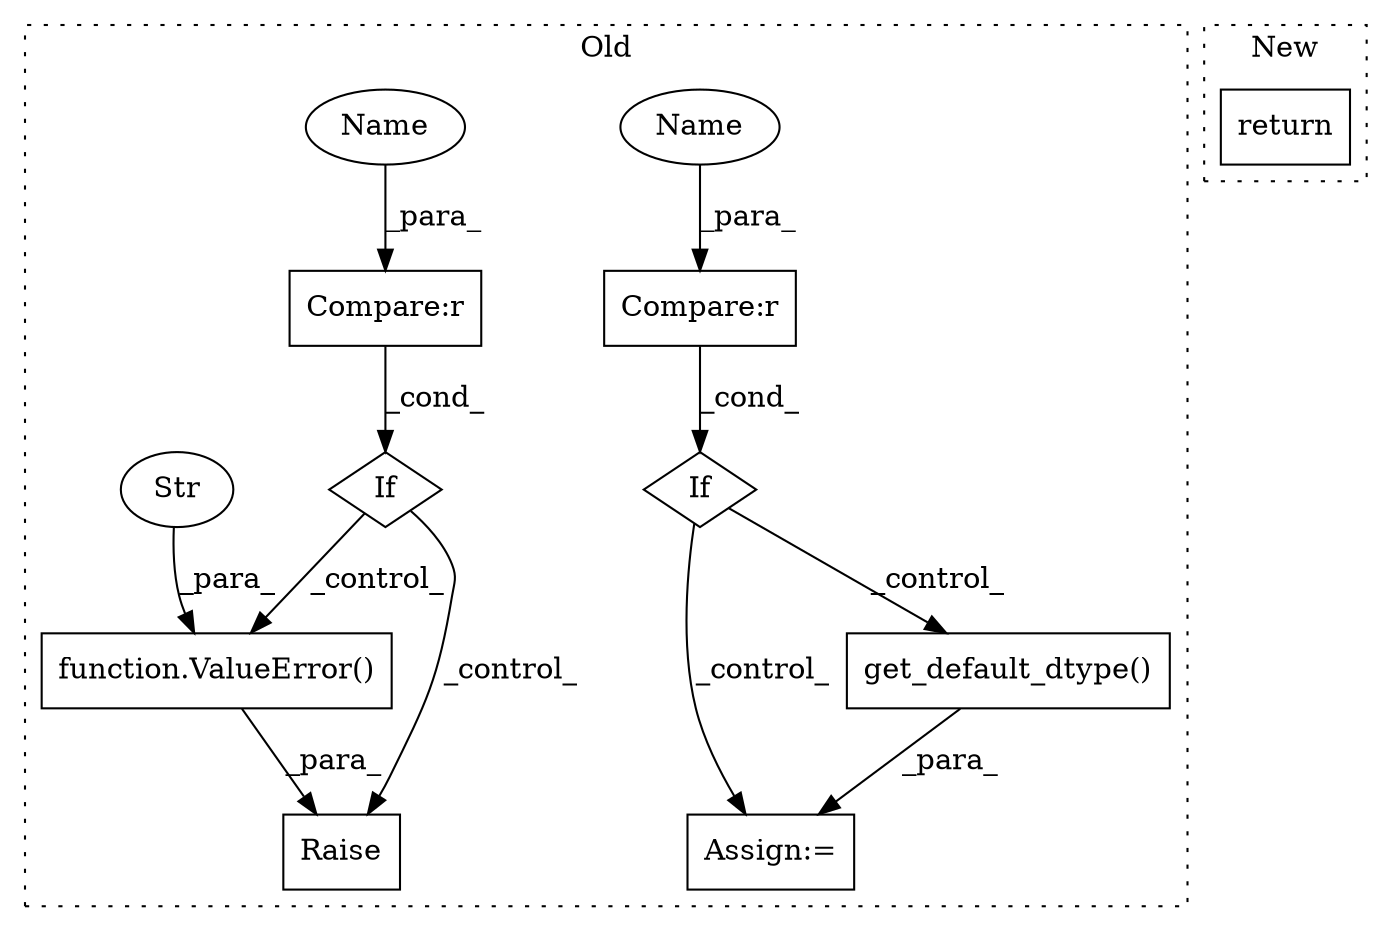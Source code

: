 digraph G {
subgraph cluster0 {
1 [label="get_default_dtype()" a="75" s="17079" l="25" shape="box"];
3 [label="If" a="96" s="17045" l="3" shape="diamond"];
4 [label="Compare:r" a="40" s="17048" l="13" shape="box"];
5 [label="Assign:=" a="68" s="17076" l="3" shape="box"];
6 [label="Compare:r" a="40" s="17113" l="20" shape="box"];
7 [label="If" a="96" s="17110" l="3" shape="diamond"];
8 [label="Raise" a="91" s="17143" l="6" shape="box"];
9 [label="function.ValueError()" a="75" s="17149,17210" l="11,1" shape="box"];
10 [label="Str" a="66" s="17160" l="50" shape="ellipse"];
11 [label="Name" a="87" s="17048" l="5" shape="ellipse"];
12 [label="Name" a="87" s="17113" l="5" shape="ellipse"];
label = "Old";
style="dotted";
}
subgraph cluster1 {
2 [label="return" a="93" s="19900" l="7" shape="box"];
label = "New";
style="dotted";
}
1 -> 5 [label="_para_"];
3 -> 5 [label="_control_"];
3 -> 1 [label="_control_"];
4 -> 3 [label="_cond_"];
6 -> 7 [label="_cond_"];
7 -> 9 [label="_control_"];
7 -> 8 [label="_control_"];
9 -> 8 [label="_para_"];
10 -> 9 [label="_para_"];
11 -> 4 [label="_para_"];
12 -> 6 [label="_para_"];
}
